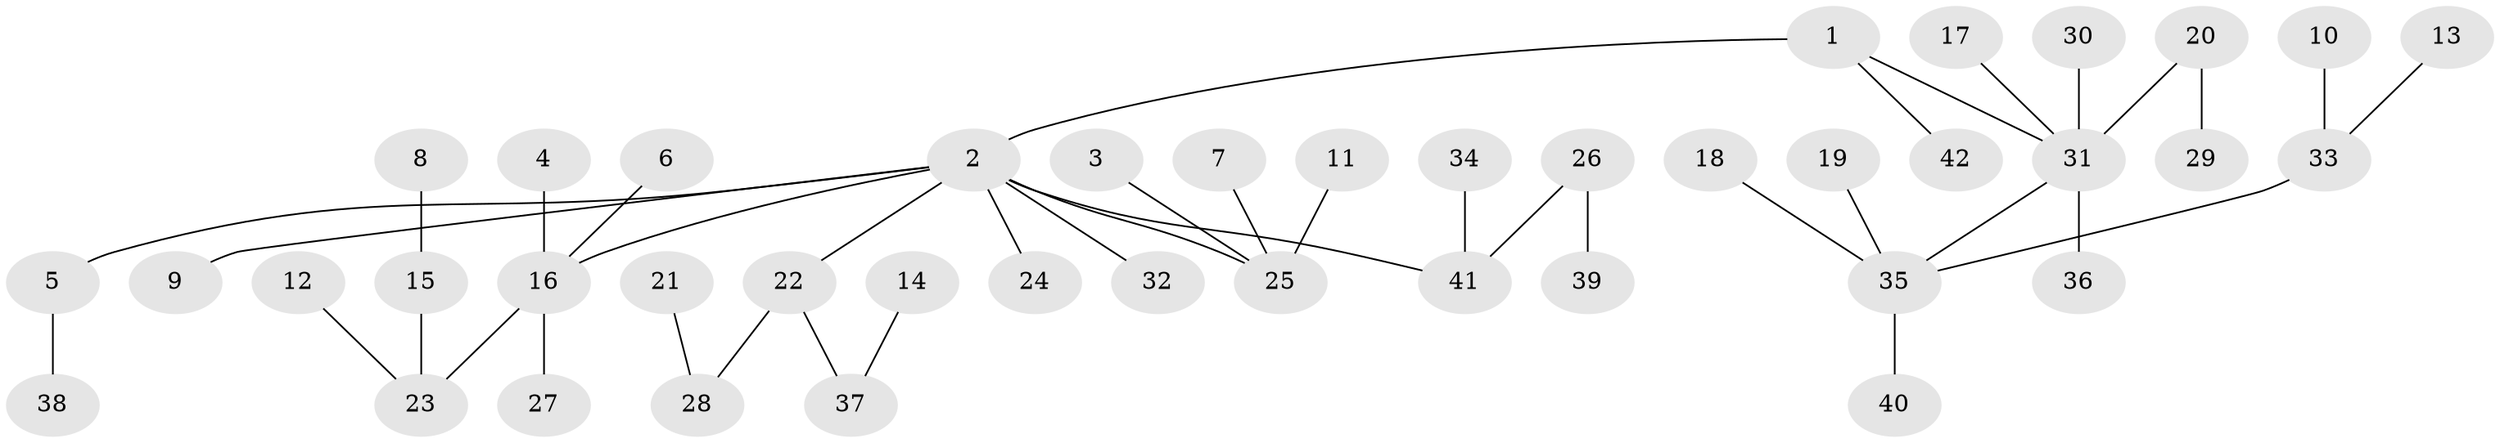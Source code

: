 // original degree distribution, {5: 0.011904761904761904, 3: 0.14285714285714285, 7: 0.011904761904761904, 6: 0.03571428571428571, 2: 0.21428571428571427, 1: 0.5238095238095238, 4: 0.05952380952380952}
// Generated by graph-tools (version 1.1) at 2025/50/03/09/25 03:50:25]
// undirected, 42 vertices, 41 edges
graph export_dot {
graph [start="1"]
  node [color=gray90,style=filled];
  1;
  2;
  3;
  4;
  5;
  6;
  7;
  8;
  9;
  10;
  11;
  12;
  13;
  14;
  15;
  16;
  17;
  18;
  19;
  20;
  21;
  22;
  23;
  24;
  25;
  26;
  27;
  28;
  29;
  30;
  31;
  32;
  33;
  34;
  35;
  36;
  37;
  38;
  39;
  40;
  41;
  42;
  1 -- 2 [weight=1.0];
  1 -- 31 [weight=1.0];
  1 -- 42 [weight=1.0];
  2 -- 5 [weight=1.0];
  2 -- 9 [weight=1.0];
  2 -- 16 [weight=1.0];
  2 -- 22 [weight=1.0];
  2 -- 24 [weight=1.0];
  2 -- 25 [weight=1.0];
  2 -- 32 [weight=1.0];
  2 -- 41 [weight=1.0];
  3 -- 25 [weight=1.0];
  4 -- 16 [weight=1.0];
  5 -- 38 [weight=1.0];
  6 -- 16 [weight=1.0];
  7 -- 25 [weight=1.0];
  8 -- 15 [weight=1.0];
  10 -- 33 [weight=1.0];
  11 -- 25 [weight=1.0];
  12 -- 23 [weight=1.0];
  13 -- 33 [weight=1.0];
  14 -- 37 [weight=1.0];
  15 -- 23 [weight=1.0];
  16 -- 23 [weight=1.0];
  16 -- 27 [weight=1.0];
  17 -- 31 [weight=1.0];
  18 -- 35 [weight=1.0];
  19 -- 35 [weight=1.0];
  20 -- 29 [weight=1.0];
  20 -- 31 [weight=1.0];
  21 -- 28 [weight=1.0];
  22 -- 28 [weight=1.0];
  22 -- 37 [weight=1.0];
  26 -- 39 [weight=1.0];
  26 -- 41 [weight=1.0];
  30 -- 31 [weight=1.0];
  31 -- 35 [weight=1.0];
  31 -- 36 [weight=1.0];
  33 -- 35 [weight=1.0];
  34 -- 41 [weight=1.0];
  35 -- 40 [weight=1.0];
}
